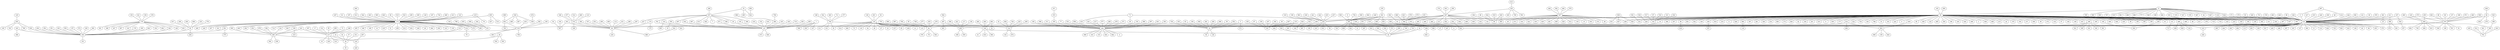 graph {834 [label="290" level=1];
2 [label="443" level=2];
3 [label="453" level=4];
4 [label="320" level=2];
5 [label="105" level=1];
6 [label="352" level=5];
853 [label="859" level=2];
8 [label="913" level=5];
9 [label="758" level=5];
10 [label="21" level=1];
11 [label="452" level=3];
12 [label="542" level=5];
13 [label="64" level=1];
14 [label="96" level=1];
15 [label="412" level=1];
16 [label="570" level=5];
17 [label="37" level=4];
18 [label="305" level=2];
19 [label="446" level=5];
21 [label="441" level=2];
22 [label="333" level=1];
23 [label="389" level=2];
26 [label="789" level=5];
29 [label="131" level=2];
31 [label="307" level=5];
32 [label="251" level=4];
33 [label="268" level=4];
341 [label="259" level=4];
35 [label="276" level=5];
36 [label="319" level=5];
37 [label="217" level=5];
39 [label="565" level=5];
40 [label="375" level=1];
41 [label="579" level=5];
265 [label="308" level=3];
590 [label="840" level=5];
43 [label="776" level=4];
45 [label="188" level=3];
46 [label="403" level=5];
47 [label="326" level=3];
48 [label="717" level=5];
49 [label="71" level=5];
50 [label="93" level=1];
51 [label="543" level=3];
52 [label="117" level=5];
53 [label="644" level=5];
334 [label="585" level=5];
56 [label="208" level=2];
57 [label="351" level=2];
58 [label="820" level=1];
60 [label="697" level=5];
680 [label="430" level=2];
62 [label="518" level=2];
63 [label="462" level=4];
64 [label="151" level=3];
65 [label="99" level=5];
66 [label="150" level=4];
67 [label="136" level=5];
68 [label="135" level=1];
70 [label="196" level=4];
442 [label="655" level=2];
72 [label="3" level=2];
73 [label="182" level=2];
74 [label="53" level=3];
75 [label="914" level=5];
76 [label="29" level=2];
77 [label="138" level=4];
78 [label="1001" level=5];
79 [label="361" level=2];
185 [label="362" level=2];
83 [label="60" level=2];
387 [label="25" level=4];
85 [label="129" level=1];
89 [label="356" level=2];
90 [label="279" level=5];
91 [label="804" level=5];
92 [label="304" level=4];
619 [label="316" level=2];
95 [label="976" level=5];
96 [label="537" level=2];
98 [label="171" level=3];
99 [label="728" level=5];
606 [label="623" level=5];
102 [label="170" level=1];
104 [label="17" level=1];
107 [label="395" level=3];
108 [label="515" level=3];
109 [label="241" level=5];
111 [label="550" level=2];
113 [label="490" level=3];
115 [label="301" level=1];
695 [label="425" level=4];
118 [label="523" level=5];
119 [label="199" level=2];
121 [label="88" level=4];
122 [label="83" level=1];
126 [label="448" level=3];
127 [label="803" level=4];
132 [label="503" level=5];
798 [label="295" level=1];
135 [label="343" level=5];
136 [label="489" level=1];
137 [label="525" level=3];
138 [label="91" level=4];
828 [label="593" level=3];
140 [label="321" level=2];
141 [label="466" level=2];
142 [label="987" level=5];
143 [label="195" level=4];
866 [label="186" level=4];
145 [label="573" level=5];
146 [label="298" level=5];
622 [label="66" level=4];
526 [label="611" level=5];
899 [label="376" level=2];
151 [label="365" level=1];
152 [label="420" level=1];
153 [label="719" level=5];
154 [label="411" level=1];
155 [label="577" level=5];
156 [label="599" level=5];
157 [label="157" level=2];
158 [label="209" level=1];
159 [label="288" level=4];
160 [label="156" level=5];
162 [label="733" level=5];
163 [label="509" level=2];
528 [label="323" level=4];
167 [label="223" level=2];
169 [label="378" level=5];
170 [label="260" level=5];
683 [label="98" level=5];
201 [label="76" level=5];
173 [label="708" level=5];
174 [label="133" level=1];
175 [label="179" level=2];
177 [label="107" level=1];
178 [label="176" level=4];
227 [label="165" level=1];
180 [label="329" level=1];
181 [label="128" level=1];
182 [label="478" level=3];
183 [label="283" level=1];
302 [label="529" level=4];
81 [label="471" level=5];
186 [label="414" level=5];
187 [label="20" level=2];
112 [label="956" level=5];
189 [label="5" level=1];
190 [label="112" level=5];
191 [label="358" level=2];
192 [label="274" level=5];
193 [label="541" level=5];
194 [label="592" level=4];
195 [label="422" level=3];
367 [label="635" level=5];
198 [label="145" level=2];
172 [label="883" level=4];
203 [label="562" level=4];
368 [label="255" level=2];
206 [label="451" level=5];
208 [label="753" level=5];
209 [label="699" level=5];
210 [label="327" level=4];
213 [label="184" level=2];
214 [label="238" level=3];
129 [label="582" level=5];
216 [label="101" level=5];
217 [label="930" level=5];
220 [label="649" level=5];
221 [label="303" level=1];
222 [label="447" level=2];
223 [label="690" level=5];
224 [label="219" level=3];
226 [label="374" level=5];
310 [label="167" level=2];
228 [label="465" level=5];
450 [label="971" level=1];
230 [label="399" level=3];
232 [label="246" level=5];
233 [label="84" level=1];
234 [label="905" level=5];
235 [label="590" level=5];
237 [label="428" level=5];
238 [label="122" level=5];
239 [label="50" level=5];
240 [label="144" level=5];
241 [label="654" level=4];
242 [label="477" level=5];
243 [label="242" level=4];
244 [label="417" level=2];
804 [label="734" level=5];
246 [label="407" level=2];
247 [label="812" level=2];
248 [label="492" level=5];
249 [label="511" level=5];
250 [label="922" level=5];
251 [label="500" level=5];
252 [label="483" level=3];
215 [label="306" level=2];
713 [label="513" level=2];
255 [label="921" level=5];
257 [label="748" level=4];
94 [label="572" level=5];
258 [label="400" level=4];
546 [label="49" level=5];
558 [label="336" level=1];
263 [label="293" level=5];
264 [label="615" level=2];
42 [label="431" level=5];
267 [label="371" level=1];
25 [label="357" level=2];
269 [label="272" level=2];
270 [label="468" level=5];
271 [label="917" level=5];
272 [label="666" level=5];
274 [label="643" level=5];
275 [label="823" level=5];
276 [label="74" level=1];
277 [label="79" level=3];
278 [label="554" level=5];
279 [label="359" level=4];
758 [label="297" level=5];
281 [label="206" level=2];
282 [label="125" level=5];
284 [label="445" level=5];
286 [label="252" level=1];
287 [label="9" level=4];
288 [label="601" level=4];
291 [label="278" level=2];
813 [label="377" level=1];
296 [label="754" level=5];
298 [label="413" level=5];
299 [label="426" level=2];
301 [label="143" level=2];
831 [label="256" level=1];
303 [label="207" level=5];
304 [label="33" level=4];
485 [label="192" level=5];
307 [label="61" level=2];
308 [label="235" level=5];
312 [label="832" level=5];
313 [label="517" level=5];
261 [label="302" level=5];
315 [label="197" level=4];
316 [label="694" level=1];
317 [label="600" level=5];
320 [label="48" level=2];
322 [label="200" level=4];
323 [label="813" level=5];
324 [label="258" level=2];
325 [label="296" level=2];
326 [label="154" level=2];
329 [label="87" level=1];
330 [label="442" level=5];
777 [label="149" level=4];
333 [label="286" level=3];
335 [label="312" level=5];
336 [label="460" level=2];
338 [label="588" level=5];
339 [label="980" level=5];
340 [label="698" level=5];
34 [label="1" level=2];
342 [label="678" level=5];
344 [label="237" level=4];
346 [label="172" level=1];
347 [label="981" level=5];
348 [label="514" level=5];
179 [label="560" level=2];
349 [label="602" level=4];
350 [label="387" level=3];
351 [label="185" level=5];
352 [label="168" level=2];
353 [label="918" level=5];
354 [label="472" level=5];
355 [label="121" level=1];
358 [label="216" level=5];
360 [label="467" level=5];
361 [label="104" level=4];
500 [label="345" level=5];
364 [label="146" level=5];
365 [label="536" level=5];
366 [label="886" level=5];
197 [label="266" level=2];
447 [label="239" level=5];
369 [label="860" level=5];
370 [label="59" level=2];
371 [label="142" level=1];
373 [label="597" level=5];
375 [label="54" level=2];
377 [label="213" level=2];
378 [label="433" level=5];
380 [label="158" level=2];
382 [label="36" level=3];
383 [label="963" level=3];
294 [label="225" level=5];
887 [label="11" level=2];
388 [label="828" level=5];
389 [label="397" level=4];
390 [label="641" level=5];
391 [label="281" level=2];
392 [label="710" level=5];
396 [label="236" level=2];
397 [label="287" level=5];
398 [label="440" level=2];
399 [label="7" level=2];
401 [label="43" level=3];
403 [label="508" level=4];
405 [label="349" level=5];
407 [label="900" level=5];
408 [label="380" level=3];
409 [label="85" level=4];
411 [label="510" level=5];
412 [label="608" level=4];
414 [label="234" level=2];
416 [label="244" level=1];
418 [label="363" level=2];
200 [label="270" level=5];
423 [label="663" level=5];
424 [label="97" level=5];
425 [label="545" level=5];
426 [label="384" level=5];
428 [label="292" level=4];
429 [label="502" level=5];
432 [label="233" level=2];
433 [label="685" level=2];
434 [label="723" level=5];
435 [label="714" level=5];
436 [label="75" level=5];
612 [label="368" level=2];
439 [label="116" level=1];
440 [label="516" level=5];
441 [label="318" level=1];
443 [label="455" level=2];
444 [label="526" level=2];
445 [label="552" level=3];
640 [label="495" level=1];
449 [label="765" level=5];
451 [label="370" level=4];
453 [label="62" level=1];
454 [label="173" level=1];
455 [label="935" level=3];
456 [label="640" level=5];
457 [label="42" level=2];
583 [label="330" level=5];
459 [label="826" level=5];
460 [label="674" level=5];
461 [label="205" level=4];
896 [label="747" level=4];
463 [label="738" level=4];
466 [label="355" level=2];
467 [label="681" level=5];
751 [label="339" level=2];
806 [label="444" level=4];
472 [label="501" level=5];
473 [label="221" level=1];
475 [label="695" level=5];
829 [label="19" level=2];
480 [label="924" level=5];
860 [label="232" level=1];
482 [label="427" level=2];
484 [label="44" level=1];
486 [label="936" level=3];
487 [label="277" level=5];
488 [label="254" level=1];
490 [label="504" level=3];
491 [label="931" level=5];
493 [label="927" level=5];
496 [label="253" level=3];
497 [label="178" level=4];
499 [label="497" level=4];
948 [label="169" level=1];
502 [label="810" level=5];
505 [label="346" level=5];
506 [label="212" level=1];
849 [label="166" level=1];
507 [label="393" level=1];
508 [label="115" level=1];
509 [label="494" level=1];
510 [label="672" level=5];
511 [label="647" level=5];
84 [label="68" level=2];
514 [label="435" level=5];
592 [label="141" level=1];
516 [label="299" level=5];
517 [label="469" level=5];
521 [label="113" level=1];
522 [label="73" level=4];
524 [label="408" level=2];
525 [label="139" level=4];
148 [label="22" level=5];
852 [label="263" level=2];
165 [label="569" level=3];
188 [label="571" level=5];
532 [label="459" level=2];
536 [label="180" level=1];
537 [label="480" level=1];
124 [label="291" level=5];
540 [label="990" level=5];
782 [label="437" level=3];
544 [label="491" level=5];
545 [label="366" level=1];
259 [label="338" level=2];
550 [label="499" level=2];
551 [label="26" level=4];
552 [label="262" level=5];
555 [label="781" level=5];
559 [label="69" level=2];
562 [label="527" level=5];
563 [label="34" level=4];
564 [label="201" level=2];
568 [label="845" level=4];
571 [label="815" level=5];
572 [label="557" level=5];
573 [label="6" level=1];
575 [label="190" level=4];
576 [label="250" level=4];
577 [label="14" level=1];
578 [label="908" level=5];
580 [label="264" level=3];
582 [label="118" level=4];
420 [label="405" level=1];
584 [label="421" level=2];
922 [label="419" level=1];
589 [label="110" level=5];
327 [label="15" level=2];
591 [label="566" level=4];
515 [label="137" level=1];
593 [label="193" level=5];
595 [label="487" level=5];
598 [label="245" level=2];
599 [label="248" level=5];
602 [label="63" level=1];
567 [label="177" level=2];
604 [label="933" level=5];
925 [label="340" level=1];
608 [label="505" level=5];
609 [label="624" level=5];
610 [label="47" level=1];
611 [label="486" level=2];
437 [label="106" level=1];
613 [label="194" level=3];
614 [label="119" level=5];
643 [label="929" level=5];
616 [label="679" level=1];
618 [label="51" level=2];
660 [label="227" level=5];
926 [label="222" level=2];
624 [label="58" level=1];
627 [label="70" level=5];
628 [label="618" level=5];
629 [label="52" level=5];
630 [label="822" level=5];
631 [label="367" level=1];
726 [label="474" level=1];
634 [label="764" level=1];
635 [label="82" level=1];
637 [label="183" level=1];
639 [label="538" level=5];
615 [label="313" level=5];
337 [label="533" level=1];
645 [label="284" level=3];
646 [label="317" level=1];
647 [label="532" level=5];
648 [label="39" level=2];
875 [label="27" level=2];
883 [label="932" level=1];
654 [label="46" level=2];
655 [label="391" level=5];
656 [label="607" level=4];
658 [label="324" level=5];
661 [label="360" level=4];
662 [label="218" level=2];
665 [label="756" level=5];
959 [label="586" level=5];
667 [label="396" level=5];
668 [label="174" level=2];
669 [label="127" level=5];
671 [label="851" level=5];
672 [label="45" level=2];
674 [label="220" level=5];
675 [label="311" level=4];
676 [label="409" level=1];
678 [label="342" level=2];
679 [label="229" level=4];
61 [label="892" level=5];
682 [label="730" level=5];
71 [label="78" level=5];
688 [label="667" level=5];
689 [label="410" level=5];
690 [label="949" level=5];
691 [label="521" level=5];
693 [label="140" level=3];
696 [label="768" level=5];
698 [label="786" level=5];
699 [label="77" level=5];
810 [label="310" level=4];
703 [label="664" level=5];
704 [label="563" level=5];
706 [label="686" level=5];
707 [label="482" level=2];
708 [label="148" level=5];
709 [label="10" level=2];
710 [label="175" level=5];
711 [label="707" level=4];
712 [label="458" level=2];
254 [label="13" level=1];
256 [label="544" level=4];
716 [label="214" level=2];
717 [label="809" level=2];
718 [label="555" level=5];
719 [label="273" level=4];
720 [label="671" level=5];
721 [label="373" level=3];
722 [label="953" level=5];
421 [label="385" level=5];
723 [label="481" level=3];
724 [label="38" level=2];
725 [label="575" level=5];
632 [label="103" level=2];
728 [label="80" level=1];
729 [label="8" level=4];
731 [label="880" level=4];
733 [label="23" level=1];
735 [label="818" level=5];
379 [label="488" level=5];
737 [label="204" level=4];
738 [label="332" level=5];
742 [label="919" level=5];
744 [label="531" level=2];
745 [label="337" level=4];
746 [label="132" level=2];
747 [label="257" level=5];
749 [label="638" level=5];
750 [label="656" level=5];
470 [label="224" level=5];
752 [label="0" level=3];
755 [label="120" level=5];
757 [label="334" level=5];
759 [label="434" level=1];
761 [label="203" level=4];
762 [label="322" level=5];
763 [label="558" level=5];
764 [label="249" level=1];
765 [label="856" level=2];
766 [label="519" level=5];
55 [label="16" level=1];
769 [label="282" level=1];
771 [label="41" level=1];
772 [label="65" level=1];
774 [label="155" level=2];
776 [label="381" level=4];
778 [label="726" level=5];
780 [label="438" level=1];
673 [label="95" level=2];
783 [label="807" level=2];
393 [label="309" level=3];
787 [label="314" level=1];
788 [label="642" level=1];
789 [label="454" level=2];
790 [label="816" level=5];
791 [label="147" level=2];
792 [label="549" level=1];
793 [label="114" level=1];
795 [label="163" level=2];
796 [label="124" level=3];
797 [label="331" level=5];
134 [label="211" level=1];
799 [label="55" level=1];
800 [label="89" level=2];
801 [label="388" level=5];
802 [label="392" level=5];
803 [label="986" level=2];
492 [label="665" level=5];
858 [label="651" level=5];
471 [label="275" level=4];
807 [label="300" level=2];
809 [label="493" level=1];
479 [label="28" level=1];
211 [label="847" level=5];
904 [label="581" level=4];
815 [label="161" level=3];
816 [label="198" level=4];
817 [label="30" level=1];
818 [label="568" level=4];
928 [label="325" level=5];
823 [label="94" level=2];
824 [label="706" level=5];
825 [label="153" level=2];
826 [label="418" level=4];
476 [label="347" level=5];
830 [label="126" level=4];
1 [label="528" level=5];
837 [label="210" level=1];
838 [label="496" level=5];
839 [label="265" level=4];
840 [label="424" level=1];
841 [label="627" level=2];
843 [label="725" level=5];
280 [label="269" level=1];
844 [label="484" level=5];
845 [label="865" level=5];
847 [label="31" level=2];
848 [label="230" level=5];
566 [label="2" level=1];
850 [label="506" level=2];
851 [label="547" level=1];
268 [label="341" level=5];
105 [label="81" level=1];
854 [label="404" level=1];
855 [label="951" level=5];
857 [label="152" level=2];
859 [label="247" level=5];
481 [label="12" level=2];
827 [label="612" level=2];
292 [label="100" level=3];
869 [label="613" level=5];
870 [label="907" level=5];
871 [label="926" level=5];
872 [label="498" level=1];
873 [label="621" level=5];
650 [label="215" level=1];
876 [label="24" level=4];
878 [label="896" level=4];
879 [label="777" level=5];
881 [label="335" level=5];
882 [label="402" level=5];
651 [label="350" level=1];
884 [label="925" level=5];
885 [label="872" level=5];
886 [label="423" level=3];
889 [label="661" level=3];
891 [label="700" level=5];
892 [label="191" level=2];
893 [label="379" level=2];
894 [label="464" level=2];
811 [label="267" level=5];
918 [label="32" level=4];
900 [label="520" level=2];
901 [label="294" level=5];
903 [label="354" level=5];
905 [label="548" level=4];
907 [label="530" level=5];
908 [label="92" level=2];
909 [label="662" level=5];
911 [label="344" level=5];
913 [label="189" level=2];
914 [label="450" level=2];
915 [label="35" level=2];
916 [label="18" level=2];
917 [label="576" level=5];
541 [label="261" level=2];
919 [label="683" level=5];
978 [label="123" level=4];
921 [label="160" level=1];
587 [label="390" level=2];
923 [label="40" level=2];
924 [label="130" level=4];
607 [label="401" level=2];
20 [label="271" level=2];
927 [label="280" level=1];
819 [label="162" level=2];
930 [label="429" level=4];
934 [label="56" level=2];
935 [label="461" level=5];
936 [label="4" level=1];
937 [label="240" level=5];
938 [label="589" level=5];
939 [label="159" level=4];
940 [label="610" level=5];
942 [label="102" level=5];
944 [label="950" level=3];
727 [label="394" level=4];
946 [label="285" level=1];
949 [label="353" level=3];
7 [label="587" level=5];
951 [label="328" level=5];
952 [label="90" level=5];
955 [label="86" level=1];
956 [label="372" level=4];
957 [label="187" level=1];
958 [label="228" level=5];
864 [label="546" level=1];
144 [label="134" level=5];
961 [label="470" level=5];
963 [label="57" level=2];
862 [label="473" level=1];
965 [label="406" level=5];
968 [label="164" level=2];
969 [label="108" level=3];
970 [label="226" level=2];
971 [label="457" level=5];
972 [label="551" level=5];
973 [label="231" level=2];
863 [label="791" level=2];
979 [label="720" level=5];
980 [label="181" level=2];
981 [label="564" level=4];
983 [label="485" level=3];
204 [label="243" level=2];
834 -- 316;
2 -- 441;
3 -- 635;
4 -- 667;
4 -- 651;
5 -- 13;
6 -- 651;
853 -- 13;
8 -- 137;
9 -- 545;
10 -- 210;
10 -- 192;
10 -- 904;
10 -- 905;
10 -- 878;
10 -- 879;
10 -- 63;
10 -- 609;
10 -- 484;
10 -- 511;
10 -- 360;
10 -- 325;
10 -- 582;
10 -- 265;
10 -- 291;
10 -- 706;
10 -- 766;
10 -- 13;
11 -- 401;
12 -- 346;
13 -- 887;
13 -- 388;
13 -- 389;
13 -- 136;
13 -- 391;
13 -- 138;
13 -- 393;
13 -- 25;
13 -- 15;
13 -- 893;
13 -- 18;
13 -- 650;
13 -- 622;
13 -- 838;
13 -- 405;
13 -- 144;
13 -- 526;
13 -- 899;
13 -- 153;
13 -- 280;
13 -- 673;
13 -- 158;
13 -- 29;
13 -- 903;
13 -- 414;
13 -- 416;
13 -- 284;
13 -- 528;
13 -- 167;
13 -- 420;
13 -- 796;
13 -- 55;
13 -- 180;
13 -- 680;
13 -- 682;
13 -- 53;
13 -- 683;
13 -- 800;
13 -- 492;
13 -- 437;
13 -- 20;
13 -- 693;
13 -- 679;
13 -- 571;
13 -- 807;
13 -- 573;
13 -- 65;
13 -- 261;
13 -- 872;
13 -- 698;
13 -- 816;
13 -- 70;
13 -- 928;
13 -- 942;
13 -- 23;
13 -- 454;
13 -- 944;
13 -- 457;
13 -- 583;
13 -- 213;
13 -- 214;
13 -- 590;
13 -- 215;
13 -- 456;
13 -- 1;
13 -- 777;
13 -- 592;
13 -- 339;
13 -- 952;
13 -- 956;
13 -- 567;
13 -- 288;
13 -- 433;
13 -- 353;
13 -- 564;
13 -- 566;
13 -- 963;
13 -- 358;
13 -- 441;
13 -- 107;
13 -- 968;
13 -- 860;
13 -- 969;
13 -- 709;
13 -- 162;
13 -- 850;
13 -- 926;
13 -- 141;
13 -- 632;
13 -- 248;
13 -- 249;
13 -- 119;
13 -- 871;
13 -- 470;
13 -- 752;
13 -- 204;
13 -- 876;
14 -- 441;
15 -- 127;
15 -- 919;
15 -- 799;
16 -- 591;
17 -- 648;
19 -- 222;
21 -- 769;
22 -- 841;
22 -- 441;
23 -- 268;
23 -- 819;
23 -- 73;
23 -- 691;
23 -- 655;
23 -- 421;
26 -- 471;
29 -- 48;
31 -- 646;
32 -- 68;
33 -- 96;
341 -- 908;
35 -- 115;
36 -- 158;
37 -- 769;
39 -- 197;
40 -- 616;
40 -- 441;
41 -- 222;
43 -- 823;
45 -- 616;
46 -- 346;
47 -- 441;
49 -- 378;
49 -- 158;
49 -- 546;
50 -- 68;
51 -- 230;
52 -- 676;
334 -- 346;
56 -- 799;
57 -- 651;
58 -- 346;
60 -- 186;
60 -- 189;
62 -- 957;
64 -- 648;
66 -- 175;
67 -- 68;
68 -- 551;
68 -- 453;
68 -- 772;
68 -- 745;
68 -- 610;
68 -- 847;
68 -- 558;
68 -- 369;
68 -- 817;
68 -- 733;
68 -- 436;
68 -- 780;
68 -- 875;
68 -- 75;
68 -- 439;
442 -- 482;
442 -- 713;
442 -- 346;
72 -- 799;
72 -- 188;
74 -- 96;
74 -- 250;
74 -- 228;
76 -- 425;
76 -- 648;
76 -- 278;
77 -- 676;
78 -- 127;
79 -- 441;
79 -- 387;
185 -- 537;
83 -- 346;
85 -- 316;
89 -- 537;
89 -- 689;
90 -- 635;
91 -- 197;
92 -- 800;
619 -- 234;
619 -- 957;
95 -- 441;
96 -- 408;
96 -- 727;
96 -- 656;
96 -- 399;
96 -- 612;
96 -- 187;
96 -- 555;
96 -- 869;
96 -- 660;
98 -- 441;
99 -- 908;
606 -- 863;
102 -- 441;
104 -- 646;
108 -- 346;
109 -- 416;
111 -- 957;
111 -- 829;
113 -- 728;
115 -- 858;
115 -- 146;
115 -- 416;
115 -- 722;
695 -- 863;
118 -- 346;
121 -- 800;
122 -- 441;
126 -- 222;
127 -- 459;
127 -- 143;
127 -- 540;
132 -- 246;
798 -- 346;
135 -- 651;
136 -- 643;
136 -- 837;
136 -- 746;
136 -- 524;
137 -- 263;
137 -- 246;
137 -- 449;
137 -- 855;
828 -- 651;
140 -- 175;
142 -- 508;
866 -- 726;
145 -- 591;
151 -- 346;
152 -- 441;
154 -- 803;
154 -- 441;
155 -- 769;
156 -- 243;
157 -- 651;
158 -- 7;
159 -- 769;
160 -- 175;
163 -- 537;
169 -- 175;
170 -- 558;
683 -- 628;
201 -- 441;
173 -- 635;
174 -- 851;
174 -- 124;
174 -- 882;
175 -- 708;
175 -- 552;
175 -- 476;
175 -- 678;
175 -- 761;
175 -- 801;
175 -- 870;
175 -- 361;
175 -- 776;
175 -- 238;
177 -- 441;
177 -- 256;
178 -- 441;
227 -- 851;
181 -- 346;
182 -- 769;
183 -- 441;
302 -- 349;
302 -- 763;
302 -- 595;
302 -- 379;
81 -- 354;
187 -- 957;
112 -- 250;
189 -- 441;
190 -- 728;
191 -- 246;
193 -- 634;
194 -- 222;
195 -- 416;
367 -- 946;
198 -- 957;
172 -- 558;
172 -- 918;
203 -- 499;
368 -- 316;
206 -- 591;
208 -- 508;
209 -- 349;
129 -- 337;
216 -- 942;
217 -- 493;
217 -- 491;
217 -- 871;
220 -- 233;
221 -- 783;
221 -- 728;
222 -- 604;
222 -- 269;
222 -- 930;
222 -- 672;
222 -- 327;
222 -- 881;
222 -- 247;
222 -- 935;
222 -- 762;
222 -- 525;
222 -- 654;
222 -- 719;
222 -- 280;
222 -- 237;
222 -- 757;
222 -- 223;
224 -- 346;
224 -- 277;
226 -- 246;
310 -- 346;
450 -- 616;
230 -- 809;
232 -- 197;
233 -- 241;
233 -- 441;
233 -- 200;
235 -- 676;
239 -- 635;
240 -- 506;
242 -- 726;
243 -- 837;
244 -- 441;
804 -- 346;
246 -- 550;
246 -- 490;
246 -- 965;
246 -- 608;
246 -- 591;
246 -- 429;
246 -- 401;
246 -- 197;
246 -- 592;
246 -- 839;
246 -- 738;
246 -- 377;
251 -- 197;
252 -- 634;
255 -- 731;
257 -- 635;
94 -- 651;
258 -- 558;
558 -- 771;
558 -- 908;
558 -- 179;
558 -- 790;
264 -- 441;
42 -- 728;
267 -- 769;
270 -- 346;
271 -- 823;
272 -- 591;
274 -- 819;
275 -- 591;
276 -- 634;
279 -- 580;
758 -- 662;
281 -- 823;
282 -- 455;
284 -- 572;
286 -- 537;
287 -- 197;
813 -- 634;
296 -- 197;
298 -- 346;
299 -- 441;
301 -- 346;
831 -- 441;
303 -- 346;
304 -- 648;
485 -- 783;
307 -- 346;
308 -- 416;
312 -- 942;
313 -- 942;
315 -- 346;
316 -- 809;
316 -- 940;
316 -- 844;
316 -- 703;
316 -- 824;
316 -- 792;
317 -- 323;
320 -- 441;
322 -- 823;
323 -- 346;
324 -- 789;
325 -- 802;
326 -- 769;
329 -- 851;
330 -- 441;
333 -- 728;
335 -- 646;
336 -- 616;
338 -- 769;
339 -- 614;
340 -- 799;
34 -- 576;
34 -- 957;
34 -- 818;
34 -- 791;
342 -- 537;
344 -- 416;
346 -- 461;
346 -- 337;
346 -- 479;
346 -- 759;
346 -- 894;
346 -- 577;
346 -- 764;
346 -- 946;
346 -- 444;
346 -- 712;
346 -- 914;
346 -- 924;
346 -- 716;
346 -- 958;
346 -- 471;
346 -- 849;
346 -- 618;
346 -- 971;
346 -- 398;
346 -- 428;
346 -- 978;
346 -- 973;
346 -- 980;
346 -- 922;
346 -- 371;
346 -- 435;
346 -- 506;
346 -- 505;
346 -- 927;
347 -- 441;
348 -- 726;
349 -- 891;
349 -- 337;
350 -- 983;
351 -- 337;
352 -- 634;
354 -- 466;
355 -- 441;
500 -- 651;
364 -- 957;
365 -- 679;
366 -- 545;
197 -- 811;
197 -- 979;
197 -- 481;
197 -- 580;
197 -- 658;
197 -- 412;
447 -- 721;
370 -- 799;
371 -- 537;
373 -- 769;
375 -- 783;
380 -- 416;
382 -- 441;
383 -- 416;
294 -- 787;
390 -- 769;
392 -- 957;
396 -- 416;
397 -- 728;
401 -- 165;
403 -- 616;
407 -- 508;
409 -- 646;
411 -- 580;
416 -- 624;
416 -- 432;
416 -- 939;
416 -- 502;
418 -- 957;
423 -- 616;
424 -- 942;
426 -- 728;
434 -- 908;
440 -- 942;
441 -- 508;
441 -- 443;
441 -- 509;
441 -- 259;
441 -- 451;
441 -- 884;
441 -- 886;
441 -- 840;
441 -- 707;
441 -- 521;
441 -- 631;
441 -- 769;
441 -- 948;
441 -- 254;
441 -- 955;
441 -- 598;
441 -- 806;
441 -- 843;
441 -- 610;
441 -- 611;
441 -- 851;
441 -- 793;
441 -- 852;
441 -- 669;
441 -- 676;
441 -- 923;
441 -- 921;
441 -- 562;
441 -- 983;
441 -- 635;
441 -- 637;
445 -- 799;
640 -- 787;
455 -- 486;
455 -- 949;
455 -- 696;
455 -- 292;
460 -- 763;
896 -- 728;
463 -- 799;
466 -- 769;
467 -- 651;
751 -- 851;
472 -- 860;
473 -- 646;
473 -- 537;
475 -- 646;
480 -- 800;
486 -- 651;
487 -- 635;
488 -- 788;
496 -- 728;
497 -- 651;
499 -- 676;
499 -- 544;
506 -- 627;
507 -- 769;
510 -- 729;
84 -- 616;
514 -- 337;
516 -- 728;
517 -- 726;
522 -- 646;
148 -- 908;
532 -- 957;
536 -- 651;
537 -- 981;
537 -- 648;
537 -- 749;
782 -- 851;
545 -- 957;
555 -- 873;
559 -- 616;
563 -- 648;
568 -- 845;
568 -- 800;
575 -- 769;
578 -- 823;
580 -- 889;
584 -- 676;
589 -- 726;
591 -- 859;
591 -- 729;
515 -- 616;
593 -- 799;
599 -- 646;
602 -- 799;
925 -- 851;
437 -- 789;
613 -- 799;
616 -- 337;
616 -- 728;
616 -- 792;
616 -- 105;
616 -- 913;
616 -- 957;
616 -- 972;
629 -- 787;
630 -- 651;
726 -- 951;
726 -- 728;
634 -- 817;
634 -- 787;
634 -- 797;
634 -- 134;
635 -- 917;
635 -- 704;
635 -- 71;
639 -- 908;
615 -- 646;
337 -- 661;
337 -- 665;
337 -- 651;
645 -- 788;
646 -- 916;
646 -- 662;
646 -- 810;
646 -- 970;
647 -- 819;
648 -- 915;
883 -- 957;
662 -- 674;
959 -- 769;
668 -- 728;
668 -- 710;
671 -- 725;
671 -- 651;
675 -- 769;
676 -- 587;
676 -- 718;
678 -- 651;
61 -- 787;
688 -- 957;
690 -- 799;
699 -- 769;
711 -- 841;
256 -- 747;
717 -- 841;
720 -- 957;
721 -- 908;
723 -- 799;
724 -- 851;
728 -- 848;
728 -- 731;
735 -- 908;
737 -- 651;
742 -- 800;
744 -- 769;
750 -- 973;
755 -- 823;
765 -- 769;
55 -- 788;
769 -- 938;
769 -- 936;
769 -- 795;
769 -- 909;
769 -- 825;
769 -- 854;
774 -- 957;
778 -- 787;
787 -- 885;
787 -- 815;
799 -- 830;
799 -- 934;
803 -- 961;
803 -- 541;
809 -- 863;
211 -- 851;
823 -- 651;
823 -- 901;
826 -- 957;
837 -- 937;
857 -- 957;
827 -- 863;
651 -- 892;
900 -- 908;
907 -- 908;
911 -- 973;
607 -- 863;
957 -- 862;
957 -- 864;
}